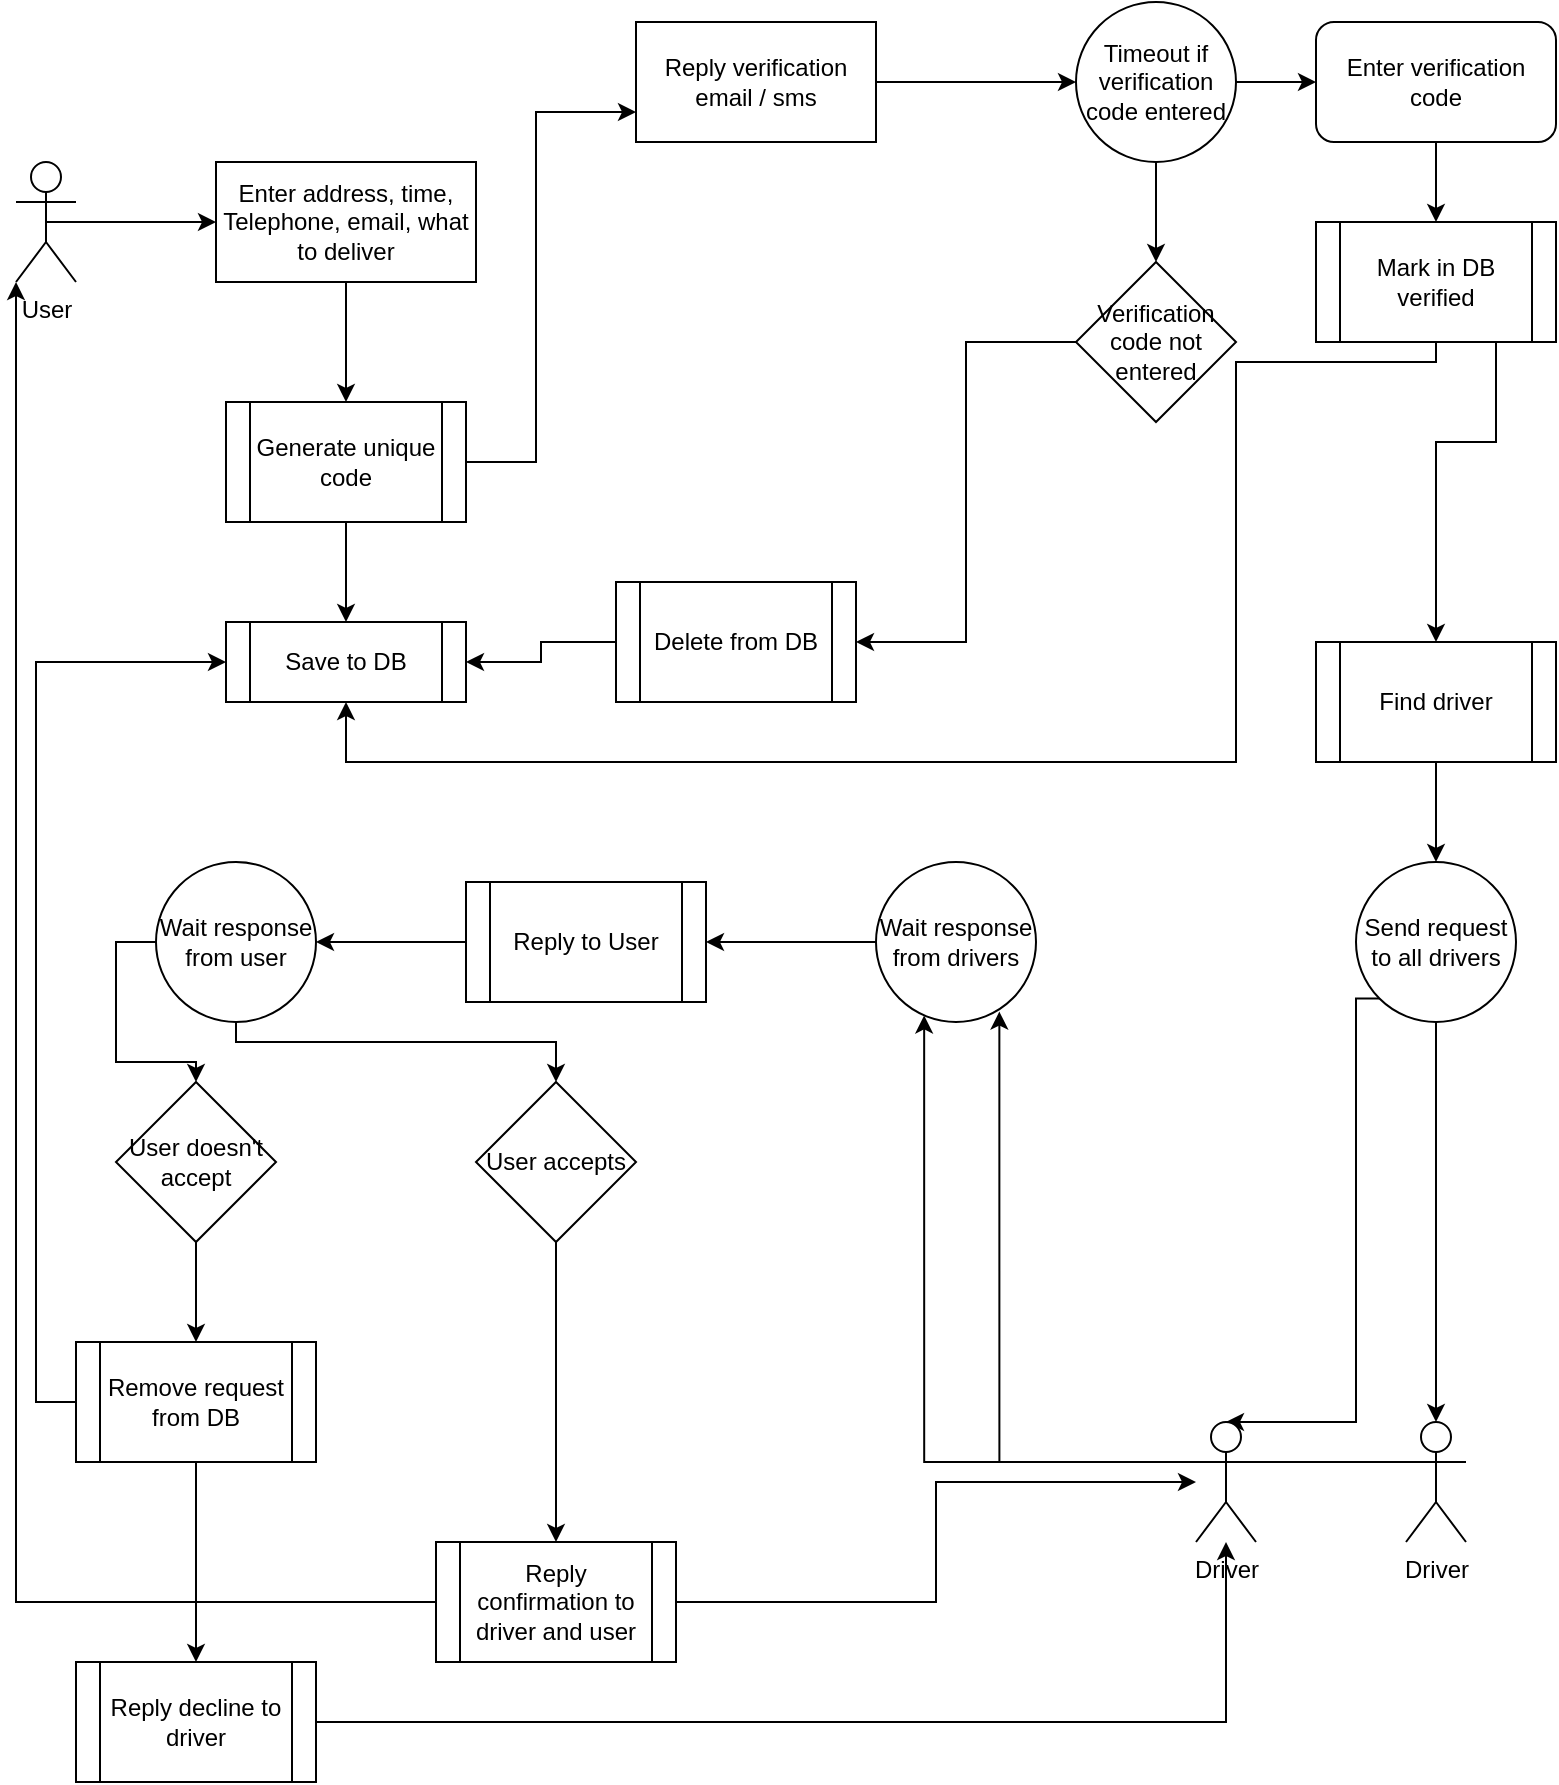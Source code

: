 <mxfile version="13.1.1" type="device"><diagram id="3FXdgtMkN54L2wsee4rN" name="Page-1"><mxGraphModel dx="1221" dy="692" grid="1" gridSize="10" guides="1" tooltips="1" connect="1" arrows="1" fold="1" page="1" pageScale="1" pageWidth="850" pageHeight="1100" math="0" shadow="0"><root><mxCell id="0"/><mxCell id="1" parent="0"/><mxCell id="OIjTXzrY4fclFEAHuC9l-26" style="edgeStyle=orthogonalEdgeStyle;rounded=0;orthogonalLoop=1;jettySize=auto;html=1;exitX=0.5;exitY=0.5;exitDx=0;exitDy=0;exitPerimeter=0;entryX=0;entryY=0.5;entryDx=0;entryDy=0;" edge="1" parent="1" source="OIjTXzrY4fclFEAHuC9l-1" target="OIjTXzrY4fclFEAHuC9l-11"><mxGeometry relative="1" as="geometry"/></mxCell><mxCell id="OIjTXzrY4fclFEAHuC9l-1" value="User" style="shape=umlActor;verticalLabelPosition=bottom;labelBackgroundColor=#ffffff;verticalAlign=top;html=1;outlineConnect=0;" vertex="1" parent="1"><mxGeometry x="20" y="90" width="30" height="60" as="geometry"/></mxCell><mxCell id="OIjTXzrY4fclFEAHuC9l-59" style="edgeStyle=orthogonalEdgeStyle;rounded=0;orthogonalLoop=1;jettySize=auto;html=1;exitX=0;exitY=0.333;exitDx=0;exitDy=0;exitPerimeter=0;entryX=0.771;entryY=0.935;entryDx=0;entryDy=0;entryPerimeter=0;" edge="1" parent="1" source="OIjTXzrY4fclFEAHuC9l-2" target="OIjTXzrY4fclFEAHuC9l-57"><mxGeometry relative="1" as="geometry"/></mxCell><mxCell id="OIjTXzrY4fclFEAHuC9l-2" value="Driver" style="shape=umlActor;verticalLabelPosition=bottom;labelBackgroundColor=#ffffff;verticalAlign=top;html=1;outlineConnect=0;" vertex="1" parent="1"><mxGeometry x="715" y="720" width="30" height="60" as="geometry"/></mxCell><mxCell id="OIjTXzrY4fclFEAHuC9l-19" style="edgeStyle=orthogonalEdgeStyle;rounded=0;orthogonalLoop=1;jettySize=auto;html=1;exitX=0.5;exitY=1;exitDx=0;exitDy=0;entryX=0.5;entryY=0;entryDx=0;entryDy=0;" edge="1" parent="1" source="OIjTXzrY4fclFEAHuC9l-11" target="OIjTXzrY4fclFEAHuC9l-18"><mxGeometry relative="1" as="geometry"/></mxCell><mxCell id="OIjTXzrY4fclFEAHuC9l-11" value="Enter address, time, Telephone, email, what to deliver" style="rounded=0;whiteSpace=wrap;html=1;" vertex="1" parent="1"><mxGeometry x="120" y="90" width="130" height="60" as="geometry"/></mxCell><mxCell id="OIjTXzrY4fclFEAHuC9l-29" style="edgeStyle=orthogonalEdgeStyle;rounded=0;orthogonalLoop=1;jettySize=auto;html=1;exitX=1;exitY=0.5;exitDx=0;exitDy=0;entryX=0;entryY=0.5;entryDx=0;entryDy=0;" edge="1" parent="1" source="OIjTXzrY4fclFEAHuC9l-12" target="OIjTXzrY4fclFEAHuC9l-27"><mxGeometry relative="1" as="geometry"/></mxCell><mxCell id="OIjTXzrY4fclFEAHuC9l-12" value="Reply verification email / sms" style="rounded=0;whiteSpace=wrap;html=1;" vertex="1" parent="1"><mxGeometry x="330" y="20" width="120" height="60" as="geometry"/></mxCell><mxCell id="OIjTXzrY4fclFEAHuC9l-16" value="Save to DB" style="shape=process;whiteSpace=wrap;html=1;backgroundOutline=1;" vertex="1" parent="1"><mxGeometry x="125" y="320" width="120" height="40" as="geometry"/></mxCell><mxCell id="OIjTXzrY4fclFEAHuC9l-20" style="edgeStyle=orthogonalEdgeStyle;rounded=0;orthogonalLoop=1;jettySize=auto;html=1;exitX=0.5;exitY=1;exitDx=0;exitDy=0;" edge="1" parent="1" source="OIjTXzrY4fclFEAHuC9l-18" target="OIjTXzrY4fclFEAHuC9l-16"><mxGeometry relative="1" as="geometry"/></mxCell><mxCell id="OIjTXzrY4fclFEAHuC9l-24" style="edgeStyle=orthogonalEdgeStyle;rounded=0;orthogonalLoop=1;jettySize=auto;html=1;exitX=1;exitY=0.5;exitDx=0;exitDy=0;entryX=0;entryY=0.75;entryDx=0;entryDy=0;" edge="1" parent="1" source="OIjTXzrY4fclFEAHuC9l-18" target="OIjTXzrY4fclFEAHuC9l-12"><mxGeometry relative="1" as="geometry"><Array as="points"><mxPoint x="280" y="240"/><mxPoint x="280" y="65"/></Array></mxGeometry></mxCell><mxCell id="OIjTXzrY4fclFEAHuC9l-18" value="Generate unique code" style="shape=process;whiteSpace=wrap;html=1;backgroundOutline=1;" vertex="1" parent="1"><mxGeometry x="125" y="210" width="120" height="60" as="geometry"/></mxCell><mxCell id="OIjTXzrY4fclFEAHuC9l-41" style="edgeStyle=orthogonalEdgeStyle;rounded=0;orthogonalLoop=1;jettySize=auto;html=1;entryX=0.5;entryY=0;entryDx=0;entryDy=0;" edge="1" parent="1" source="OIjTXzrY4fclFEAHuC9l-22" target="OIjTXzrY4fclFEAHuC9l-40"><mxGeometry relative="1" as="geometry"/></mxCell><mxCell id="OIjTXzrY4fclFEAHuC9l-22" value="Enter verification code" style="rounded=1;whiteSpace=wrap;html=1;" vertex="1" parent="1"><mxGeometry x="670" y="20" width="120" height="60" as="geometry"/></mxCell><mxCell id="OIjTXzrY4fclFEAHuC9l-30" style="edgeStyle=orthogonalEdgeStyle;rounded=0;orthogonalLoop=1;jettySize=auto;html=1;exitX=1;exitY=0.5;exitDx=0;exitDy=0;" edge="1" parent="1" source="OIjTXzrY4fclFEAHuC9l-27" target="OIjTXzrY4fclFEAHuC9l-22"><mxGeometry relative="1" as="geometry"/></mxCell><mxCell id="OIjTXzrY4fclFEAHuC9l-34" style="edgeStyle=orthogonalEdgeStyle;rounded=0;orthogonalLoop=1;jettySize=auto;html=1;exitX=0.5;exitY=1;exitDx=0;exitDy=0;entryX=0.5;entryY=0;entryDx=0;entryDy=0;" edge="1" parent="1" source="OIjTXzrY4fclFEAHuC9l-27"><mxGeometry relative="1" as="geometry"><mxPoint x="590" y="140" as="targetPoint"/></mxGeometry></mxCell><mxCell id="OIjTXzrY4fclFEAHuC9l-27" value="Timeout if verification code entered" style="ellipse;whiteSpace=wrap;html=1;aspect=fixed;" vertex="1" parent="1"><mxGeometry x="550" y="10" width="80" height="80" as="geometry"/></mxCell><mxCell id="OIjTXzrY4fclFEAHuC9l-38" style="edgeStyle=orthogonalEdgeStyle;rounded=0;orthogonalLoop=1;jettySize=auto;html=1;exitX=0;exitY=0.5;exitDx=0;exitDy=0;entryX=1;entryY=0.5;entryDx=0;entryDy=0;" edge="1" parent="1" source="OIjTXzrY4fclFEAHuC9l-35" target="OIjTXzrY4fclFEAHuC9l-16"><mxGeometry relative="1" as="geometry"/></mxCell><mxCell id="OIjTXzrY4fclFEAHuC9l-35" value="Delete from DB" style="shape=process;whiteSpace=wrap;html=1;backgroundOutline=1;" vertex="1" parent="1"><mxGeometry x="320" y="300" width="120" height="60" as="geometry"/></mxCell><mxCell id="OIjTXzrY4fclFEAHuC9l-37" style="edgeStyle=orthogonalEdgeStyle;rounded=0;orthogonalLoop=1;jettySize=auto;html=1;exitX=0;exitY=0.5;exitDx=0;exitDy=0;entryX=1;entryY=0.5;entryDx=0;entryDy=0;" edge="1" parent="1" source="OIjTXzrY4fclFEAHuC9l-36" target="OIjTXzrY4fclFEAHuC9l-35"><mxGeometry relative="1" as="geometry"/></mxCell><mxCell id="OIjTXzrY4fclFEAHuC9l-36" value="&lt;span&gt;Verification code not entered&lt;/span&gt;" style="rhombus;whiteSpace=wrap;html=1;" vertex="1" parent="1"><mxGeometry x="550" y="140" width="80" height="80" as="geometry"/></mxCell><mxCell id="OIjTXzrY4fclFEAHuC9l-42" style="edgeStyle=orthogonalEdgeStyle;rounded=0;orthogonalLoop=1;jettySize=auto;html=1;exitX=0.5;exitY=1;exitDx=0;exitDy=0;entryX=0.5;entryY=1;entryDx=0;entryDy=0;" edge="1" parent="1" source="OIjTXzrY4fclFEAHuC9l-40" target="OIjTXzrY4fclFEAHuC9l-16"><mxGeometry relative="1" as="geometry"><Array as="points"><mxPoint x="730" y="190"/><mxPoint x="630" y="190"/><mxPoint x="630" y="390"/><mxPoint x="185" y="390"/></Array></mxGeometry></mxCell><mxCell id="OIjTXzrY4fclFEAHuC9l-45" style="edgeStyle=orthogonalEdgeStyle;rounded=0;orthogonalLoop=1;jettySize=auto;html=1;entryX=0.5;entryY=0;entryDx=0;entryDy=0;" edge="1" parent="1" source="OIjTXzrY4fclFEAHuC9l-40" target="OIjTXzrY4fclFEAHuC9l-43"><mxGeometry relative="1" as="geometry"><Array as="points"><mxPoint x="760" y="230"/><mxPoint x="730" y="230"/></Array></mxGeometry></mxCell><mxCell id="OIjTXzrY4fclFEAHuC9l-40" value="Mark in DB verified" style="shape=process;whiteSpace=wrap;html=1;backgroundOutline=1;" vertex="1" parent="1"><mxGeometry x="670" y="120" width="120" height="60" as="geometry"/></mxCell><mxCell id="OIjTXzrY4fclFEAHuC9l-48" style="edgeStyle=orthogonalEdgeStyle;rounded=0;orthogonalLoop=1;jettySize=auto;html=1;exitX=0.5;exitY=1;exitDx=0;exitDy=0;" edge="1" parent="1" source="OIjTXzrY4fclFEAHuC9l-43" target="OIjTXzrY4fclFEAHuC9l-47"><mxGeometry relative="1" as="geometry"/></mxCell><mxCell id="OIjTXzrY4fclFEAHuC9l-43" value="Find driver" style="shape=process;whiteSpace=wrap;html=1;backgroundOutline=1;" vertex="1" parent="1"><mxGeometry x="670" y="330" width="120" height="60" as="geometry"/></mxCell><mxCell id="OIjTXzrY4fclFEAHuC9l-55" style="edgeStyle=orthogonalEdgeStyle;rounded=0;orthogonalLoop=1;jettySize=auto;html=1;exitX=0.5;exitY=1;exitDx=0;exitDy=0;entryX=0.5;entryY=0;entryDx=0;entryDy=0;entryPerimeter=0;" edge="1" parent="1" source="OIjTXzrY4fclFEAHuC9l-47" target="OIjTXzrY4fclFEAHuC9l-2"><mxGeometry relative="1" as="geometry"/></mxCell><mxCell id="OIjTXzrY4fclFEAHuC9l-56" style="edgeStyle=orthogonalEdgeStyle;rounded=0;orthogonalLoop=1;jettySize=auto;html=1;exitX=0;exitY=1;exitDx=0;exitDy=0;entryX=0.5;entryY=0;entryDx=0;entryDy=0;entryPerimeter=0;" edge="1" parent="1" source="OIjTXzrY4fclFEAHuC9l-47" target="OIjTXzrY4fclFEAHuC9l-49"><mxGeometry relative="1" as="geometry"><Array as="points"><mxPoint x="690" y="508"/><mxPoint x="690" y="720"/></Array></mxGeometry></mxCell><mxCell id="OIjTXzrY4fclFEAHuC9l-47" value="Send request to all drivers" style="ellipse;whiteSpace=wrap;html=1;aspect=fixed;" vertex="1" parent="1"><mxGeometry x="690" y="440" width="80" height="80" as="geometry"/></mxCell><mxCell id="OIjTXzrY4fclFEAHuC9l-58" style="edgeStyle=orthogonalEdgeStyle;rounded=0;orthogonalLoop=1;jettySize=auto;html=1;exitX=0;exitY=0.333;exitDx=0;exitDy=0;exitPerimeter=0;entryX=0.301;entryY=0.959;entryDx=0;entryDy=0;entryPerimeter=0;" edge="1" parent="1" source="OIjTXzrY4fclFEAHuC9l-49" target="OIjTXzrY4fclFEAHuC9l-57"><mxGeometry relative="1" as="geometry"/></mxCell><mxCell id="OIjTXzrY4fclFEAHuC9l-49" value="Driver" style="shape=umlActor;verticalLabelPosition=bottom;labelBackgroundColor=#ffffff;verticalAlign=top;html=1;outlineConnect=0;" vertex="1" parent="1"><mxGeometry x="610" y="720" width="30" height="60" as="geometry"/></mxCell><mxCell id="OIjTXzrY4fclFEAHuC9l-61" style="edgeStyle=orthogonalEdgeStyle;rounded=0;orthogonalLoop=1;jettySize=auto;html=1;exitX=0;exitY=0.5;exitDx=0;exitDy=0;entryX=1;entryY=0.5;entryDx=0;entryDy=0;" edge="1" parent="1" source="OIjTXzrY4fclFEAHuC9l-57" target="OIjTXzrY4fclFEAHuC9l-60"><mxGeometry relative="1" as="geometry"/></mxCell><mxCell id="OIjTXzrY4fclFEAHuC9l-57" value="Wait response from drivers" style="ellipse;whiteSpace=wrap;html=1;aspect=fixed;" vertex="1" parent="1"><mxGeometry x="450" y="440" width="80" height="80" as="geometry"/></mxCell><mxCell id="OIjTXzrY4fclFEAHuC9l-64" style="edgeStyle=orthogonalEdgeStyle;rounded=0;orthogonalLoop=1;jettySize=auto;html=1;exitX=0;exitY=0.5;exitDx=0;exitDy=0;entryX=1;entryY=0.5;entryDx=0;entryDy=0;" edge="1" parent="1" source="OIjTXzrY4fclFEAHuC9l-60" target="OIjTXzrY4fclFEAHuC9l-62"><mxGeometry relative="1" as="geometry"/></mxCell><mxCell id="OIjTXzrY4fclFEAHuC9l-60" value="Reply to User" style="shape=process;whiteSpace=wrap;html=1;backgroundOutline=1;" vertex="1" parent="1"><mxGeometry x="245" y="450" width="120" height="60" as="geometry"/></mxCell><mxCell id="OIjTXzrY4fclFEAHuC9l-65" style="edgeStyle=orthogonalEdgeStyle;rounded=0;orthogonalLoop=1;jettySize=auto;html=1;exitX=0.5;exitY=1;exitDx=0;exitDy=0;entryX=0.5;entryY=0;entryDx=0;entryDy=0;" edge="1" parent="1" source="OIjTXzrY4fclFEAHuC9l-62" target="OIjTXzrY4fclFEAHuC9l-63"><mxGeometry relative="1" as="geometry"><Array as="points"><mxPoint x="130" y="530"/><mxPoint x="290" y="530"/></Array></mxGeometry></mxCell><mxCell id="OIjTXzrY4fclFEAHuC9l-72" style="edgeStyle=orthogonalEdgeStyle;rounded=0;orthogonalLoop=1;jettySize=auto;html=1;exitX=0;exitY=0.5;exitDx=0;exitDy=0;entryX=0.5;entryY=0;entryDx=0;entryDy=0;" edge="1" parent="1" source="OIjTXzrY4fclFEAHuC9l-62" target="OIjTXzrY4fclFEAHuC9l-70"><mxGeometry relative="1" as="geometry"/></mxCell><mxCell id="OIjTXzrY4fclFEAHuC9l-62" value="Wait response from user" style="ellipse;whiteSpace=wrap;html=1;aspect=fixed;" vertex="1" parent="1"><mxGeometry x="90" y="440" width="80" height="80" as="geometry"/></mxCell><mxCell id="OIjTXzrY4fclFEAHuC9l-67" style="edgeStyle=orthogonalEdgeStyle;rounded=0;orthogonalLoop=1;jettySize=auto;html=1;exitX=0.5;exitY=1;exitDx=0;exitDy=0;" edge="1" parent="1" source="OIjTXzrY4fclFEAHuC9l-63" target="OIjTXzrY4fclFEAHuC9l-66"><mxGeometry relative="1" as="geometry"/></mxCell><mxCell id="OIjTXzrY4fclFEAHuC9l-63" value="User accepts" style="rhombus;whiteSpace=wrap;html=1;" vertex="1" parent="1"><mxGeometry x="250" y="550" width="80" height="80" as="geometry"/></mxCell><mxCell id="OIjTXzrY4fclFEAHuC9l-68" style="edgeStyle=orthogonalEdgeStyle;rounded=0;orthogonalLoop=1;jettySize=auto;html=1;exitX=1;exitY=0.5;exitDx=0;exitDy=0;" edge="1" parent="1" source="OIjTXzrY4fclFEAHuC9l-66" target="OIjTXzrY4fclFEAHuC9l-49"><mxGeometry relative="1" as="geometry"/></mxCell><mxCell id="OIjTXzrY4fclFEAHuC9l-69" style="edgeStyle=orthogonalEdgeStyle;rounded=0;orthogonalLoop=1;jettySize=auto;html=1;exitX=0;exitY=0.5;exitDx=0;exitDy=0;" edge="1" parent="1" source="OIjTXzrY4fclFEAHuC9l-66" target="OIjTXzrY4fclFEAHuC9l-1"><mxGeometry relative="1" as="geometry"><Array as="points"><mxPoint x="230" y="810"/><mxPoint x="20" y="810"/></Array></mxGeometry></mxCell><mxCell id="OIjTXzrY4fclFEAHuC9l-66" value="Reply confirmation to driver and user" style="shape=process;whiteSpace=wrap;html=1;backgroundOutline=1;" vertex="1" parent="1"><mxGeometry x="230" y="780" width="120" height="60" as="geometry"/></mxCell><mxCell id="OIjTXzrY4fclFEAHuC9l-74" style="edgeStyle=orthogonalEdgeStyle;rounded=0;orthogonalLoop=1;jettySize=auto;html=1;exitX=0.5;exitY=1;exitDx=0;exitDy=0;entryX=0.5;entryY=0;entryDx=0;entryDy=0;" edge="1" parent="1" source="OIjTXzrY4fclFEAHuC9l-70" target="OIjTXzrY4fclFEAHuC9l-73"><mxGeometry relative="1" as="geometry"/></mxCell><mxCell id="OIjTXzrY4fclFEAHuC9l-70" value="User doesn't accept" style="rhombus;whiteSpace=wrap;html=1;" vertex="1" parent="1"><mxGeometry x="70" y="550" width="80" height="80" as="geometry"/></mxCell><mxCell id="OIjTXzrY4fclFEAHuC9l-75" style="edgeStyle=orthogonalEdgeStyle;rounded=0;orthogonalLoop=1;jettySize=auto;html=1;exitX=0;exitY=0.5;exitDx=0;exitDy=0;entryX=0;entryY=0.5;entryDx=0;entryDy=0;" edge="1" parent="1" source="OIjTXzrY4fclFEAHuC9l-73" target="OIjTXzrY4fclFEAHuC9l-16"><mxGeometry relative="1" as="geometry"/></mxCell><mxCell id="OIjTXzrY4fclFEAHuC9l-77" style="edgeStyle=orthogonalEdgeStyle;rounded=0;orthogonalLoop=1;jettySize=auto;html=1;exitX=0.5;exitY=1;exitDx=0;exitDy=0;entryX=0.5;entryY=0;entryDx=0;entryDy=0;" edge="1" parent="1" source="OIjTXzrY4fclFEAHuC9l-73" target="OIjTXzrY4fclFEAHuC9l-76"><mxGeometry relative="1" as="geometry"/></mxCell><mxCell id="OIjTXzrY4fclFEAHuC9l-73" value="Remove request from DB" style="shape=process;whiteSpace=wrap;html=1;backgroundOutline=1;" vertex="1" parent="1"><mxGeometry x="50" y="680" width="120" height="60" as="geometry"/></mxCell><mxCell id="OIjTXzrY4fclFEAHuC9l-78" style="edgeStyle=orthogonalEdgeStyle;rounded=0;orthogonalLoop=1;jettySize=auto;html=1;exitX=1;exitY=0.5;exitDx=0;exitDy=0;" edge="1" parent="1" source="OIjTXzrY4fclFEAHuC9l-76" target="OIjTXzrY4fclFEAHuC9l-49"><mxGeometry relative="1" as="geometry"/></mxCell><mxCell id="OIjTXzrY4fclFEAHuC9l-76" value="Reply decline to driver" style="shape=process;whiteSpace=wrap;html=1;backgroundOutline=1;" vertex="1" parent="1"><mxGeometry x="50" y="840" width="120" height="60" as="geometry"/></mxCell></root></mxGraphModel></diagram></mxfile>